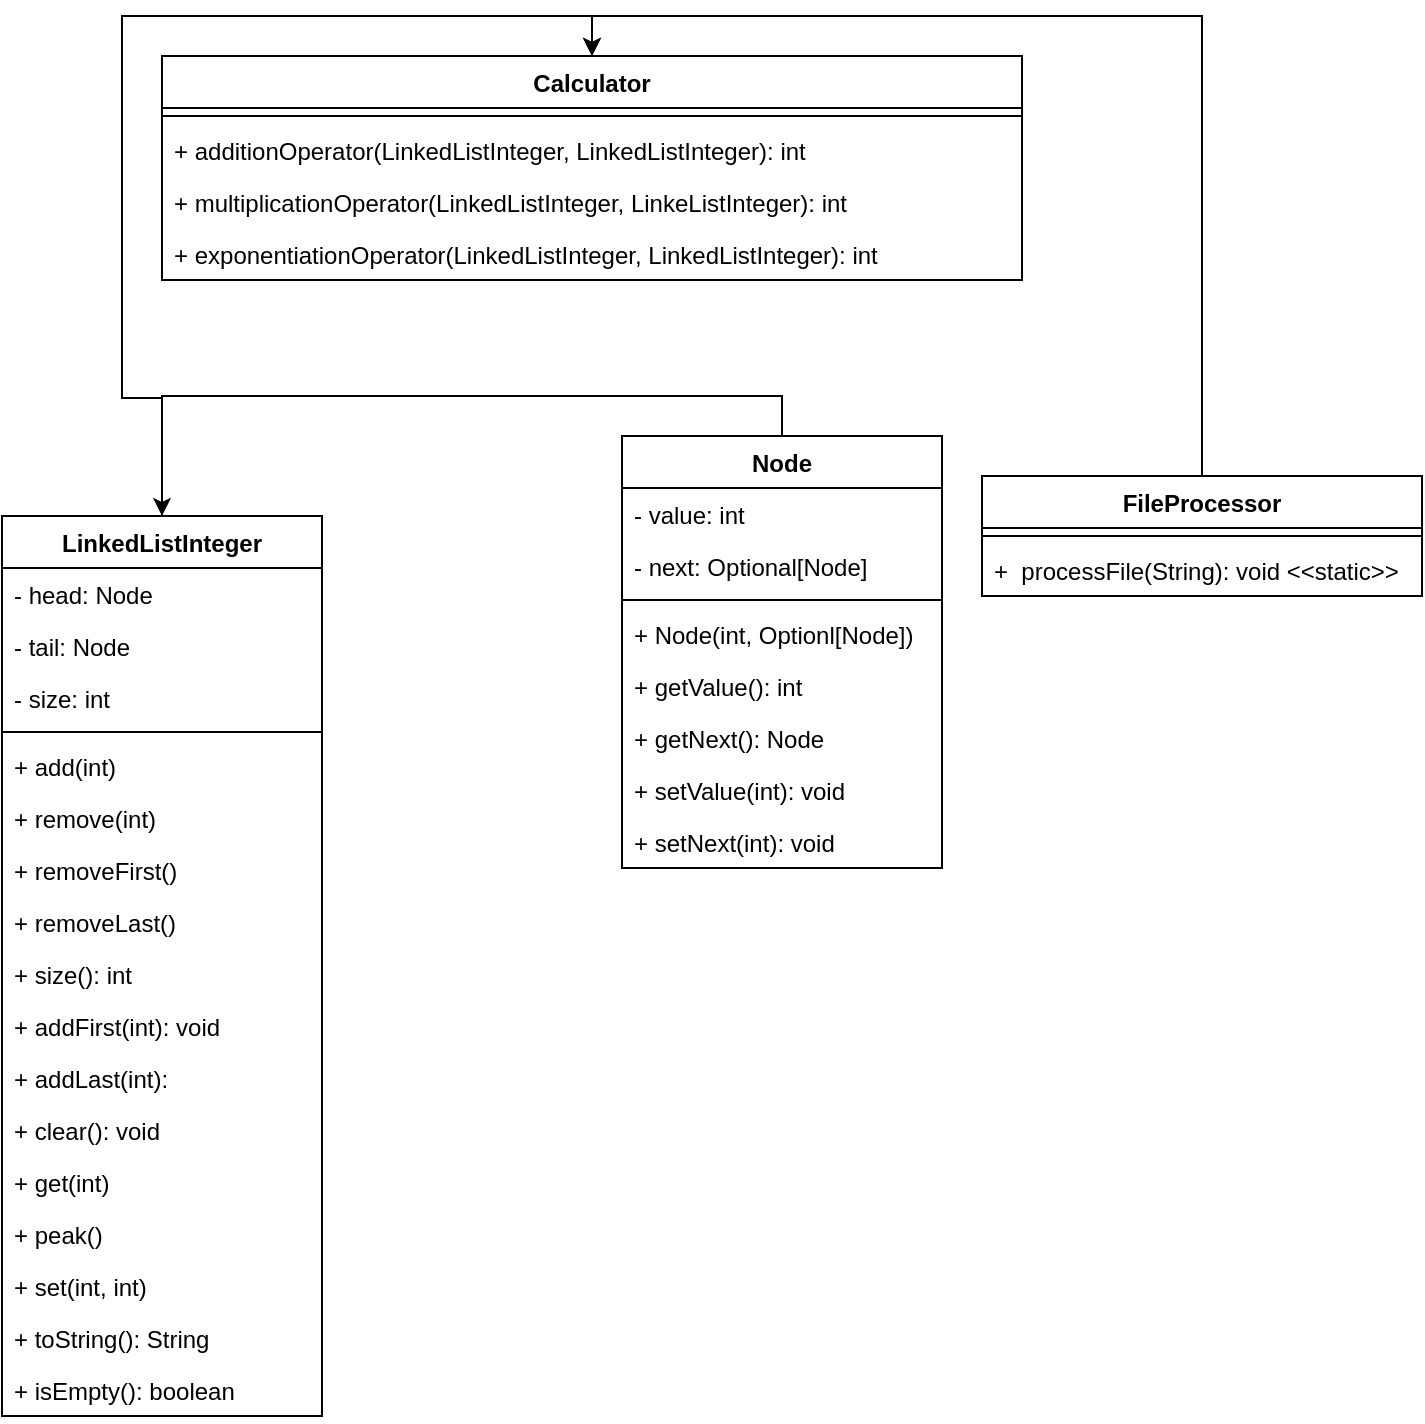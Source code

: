 <mxfile version="20.5.3" type="embed"><diagram name="Page-1" id="fwxXnzf6ZEVrYqUmG_S1"><mxGraphModel dx="1952" dy="2460" grid="1" gridSize="10" guides="1" tooltips="1" connect="1" arrows="1" fold="1" page="1" pageScale="1" pageWidth="850" pageHeight="1100" math="0" shadow="0"><root><mxCell id="0"/><mxCell id="1" parent="0"/><mxCell id="71" style="edgeStyle=orthogonalEdgeStyle;rounded=0;orthogonalLoop=1;jettySize=auto;html=1;exitX=0.5;exitY=0;exitDx=0;exitDy=0;entryX=0.5;entryY=0;entryDx=0;entryDy=0;" parent="1" source="Vil1EoqiKb39Gsy6wKJK-1" target="27" edge="1"><mxGeometry relative="1" as="geometry"/></mxCell><mxCell id="Vil1EoqiKb39Gsy6wKJK-1" value="LinkedListInteger" style="swimlane;fontStyle=1;align=center;verticalAlign=top;childLayout=stackLayout;horizontal=1;startSize=26;horizontalStack=0;resizeParent=1;resizeParentMax=0;resizeLast=0;collapsible=1;marginBottom=0;" parent="1" vertex="1"><mxGeometry x="180" y="290" width="160" height="450" as="geometry"/></mxCell><mxCell id="Vil1EoqiKb39Gsy6wKJK-2" value="- head: Node" style="text;strokeColor=none;fillColor=none;align=left;verticalAlign=top;spacingLeft=4;spacingRight=4;overflow=hidden;rotatable=0;points=[[0,0.5],[1,0.5]];portConstraint=eastwest;" parent="Vil1EoqiKb39Gsy6wKJK-1" vertex="1"><mxGeometry y="26" width="160" height="26" as="geometry"/></mxCell><mxCell id="2" value="- tail: Node" style="text;strokeColor=none;fillColor=none;align=left;verticalAlign=top;spacingLeft=4;spacingRight=4;overflow=hidden;rotatable=0;points=[[0,0.5],[1,0.5]];portConstraint=eastwest;" parent="Vil1EoqiKb39Gsy6wKJK-1" vertex="1"><mxGeometry y="52" width="160" height="26" as="geometry"/></mxCell><mxCell id="3" value="- size: int" style="text;strokeColor=none;fillColor=none;align=left;verticalAlign=top;spacingLeft=4;spacingRight=4;overflow=hidden;rotatable=0;points=[[0,0.5],[1,0.5]];portConstraint=eastwest;" parent="Vil1EoqiKb39Gsy6wKJK-1" vertex="1"><mxGeometry y="78" width="160" height="26" as="geometry"/></mxCell><mxCell id="Vil1EoqiKb39Gsy6wKJK-3" value="" style="line;strokeWidth=1;fillColor=none;align=left;verticalAlign=middle;spacingTop=-1;spacingLeft=3;spacingRight=3;rotatable=0;labelPosition=right;points=[];portConstraint=eastwest;strokeColor=inherit;" parent="Vil1EoqiKb39Gsy6wKJK-1" vertex="1"><mxGeometry y="104" width="160" height="8" as="geometry"/></mxCell><mxCell id="Vil1EoqiKb39Gsy6wKJK-4" value="+ add(int)" style="text;strokeColor=none;fillColor=none;align=left;verticalAlign=top;spacingLeft=4;spacingRight=4;overflow=hidden;rotatable=0;points=[[0,0.5],[1,0.5]];portConstraint=eastwest;" parent="Vil1EoqiKb39Gsy6wKJK-1" vertex="1"><mxGeometry y="112" width="160" height="26" as="geometry"/></mxCell><mxCell id="5" value="+ remove(int)" style="text;strokeColor=none;fillColor=none;align=left;verticalAlign=top;spacingLeft=4;spacingRight=4;overflow=hidden;rotatable=0;points=[[0,0.5],[1,0.5]];portConstraint=eastwest;" parent="Vil1EoqiKb39Gsy6wKJK-1" vertex="1"><mxGeometry y="138" width="160" height="26" as="geometry"/></mxCell><mxCell id="16" value="+ removeFirst()" style="text;strokeColor=none;fillColor=none;align=left;verticalAlign=top;spacingLeft=4;spacingRight=4;overflow=hidden;rotatable=0;points=[[0,0.5],[1,0.5]];portConstraint=eastwest;" parent="Vil1EoqiKb39Gsy6wKJK-1" vertex="1"><mxGeometry y="164" width="160" height="26" as="geometry"/></mxCell><mxCell id="17" value="+ removeLast()" style="text;strokeColor=none;fillColor=none;align=left;verticalAlign=top;spacingLeft=4;spacingRight=4;overflow=hidden;rotatable=0;points=[[0,0.5],[1,0.5]];portConstraint=eastwest;" parent="Vil1EoqiKb39Gsy6wKJK-1" vertex="1"><mxGeometry y="190" width="160" height="26" as="geometry"/></mxCell><mxCell id="6" value="+ size(): int" style="text;strokeColor=none;fillColor=none;align=left;verticalAlign=top;spacingLeft=4;spacingRight=4;overflow=hidden;rotatable=0;points=[[0,0.5],[1,0.5]];portConstraint=eastwest;" parent="Vil1EoqiKb39Gsy6wKJK-1" vertex="1"><mxGeometry y="216" width="160" height="26" as="geometry"/></mxCell><mxCell id="7" value="+ addFirst(int): void" style="text;strokeColor=none;fillColor=none;align=left;verticalAlign=top;spacingLeft=4;spacingRight=4;overflow=hidden;rotatable=0;points=[[0,0.5],[1,0.5]];portConstraint=eastwest;" parent="Vil1EoqiKb39Gsy6wKJK-1" vertex="1"><mxGeometry y="242" width="160" height="26" as="geometry"/></mxCell><mxCell id="10" value="+ addLast(int):" style="text;strokeColor=none;fillColor=none;align=left;verticalAlign=top;spacingLeft=4;spacingRight=4;overflow=hidden;rotatable=0;points=[[0,0.5],[1,0.5]];portConstraint=eastwest;" parent="Vil1EoqiKb39Gsy6wKJK-1" vertex="1"><mxGeometry y="268" width="160" height="26" as="geometry"/></mxCell><mxCell id="12" value="+ clear(): void" style="text;strokeColor=none;fillColor=none;align=left;verticalAlign=top;spacingLeft=4;spacingRight=4;overflow=hidden;rotatable=0;points=[[0,0.5],[1,0.5]];portConstraint=eastwest;" parent="Vil1EoqiKb39Gsy6wKJK-1" vertex="1"><mxGeometry y="294" width="160" height="26" as="geometry"/></mxCell><mxCell id="13" value="+ get(int)" style="text;strokeColor=none;fillColor=none;align=left;verticalAlign=top;spacingLeft=4;spacingRight=4;overflow=hidden;rotatable=0;points=[[0,0.5],[1,0.5]];portConstraint=eastwest;" parent="Vil1EoqiKb39Gsy6wKJK-1" vertex="1"><mxGeometry y="320" width="160" height="26" as="geometry"/></mxCell><mxCell id="14" value="+ peak()" style="text;strokeColor=none;fillColor=none;align=left;verticalAlign=top;spacingLeft=4;spacingRight=4;overflow=hidden;rotatable=0;points=[[0,0.5],[1,0.5]];portConstraint=eastwest;" parent="Vil1EoqiKb39Gsy6wKJK-1" vertex="1"><mxGeometry y="346" width="160" height="26" as="geometry"/></mxCell><mxCell id="15" value="+ set(int, int)" style="text;strokeColor=none;fillColor=none;align=left;verticalAlign=top;spacingLeft=4;spacingRight=4;overflow=hidden;rotatable=0;points=[[0,0.5],[1,0.5]];portConstraint=eastwest;" parent="Vil1EoqiKb39Gsy6wKJK-1" vertex="1"><mxGeometry y="372" width="160" height="26" as="geometry"/></mxCell><mxCell id="34" value="+ toString(): String" style="text;strokeColor=none;fillColor=none;align=left;verticalAlign=top;spacingLeft=4;spacingRight=4;overflow=hidden;rotatable=0;points=[[0,0.5],[1,0.5]];portConstraint=eastwest;" parent="Vil1EoqiKb39Gsy6wKJK-1" vertex="1"><mxGeometry y="398" width="160" height="26" as="geometry"/></mxCell><mxCell id="73" value="+ isEmpty(): boolean" style="text;strokeColor=none;fillColor=none;align=left;verticalAlign=top;spacingLeft=4;spacingRight=4;overflow=hidden;rotatable=0;points=[[0,0.5],[1,0.5]];portConstraint=eastwest;" parent="Vil1EoqiKb39Gsy6wKJK-1" vertex="1"><mxGeometry y="424" width="160" height="26" as="geometry"/></mxCell><mxCell id="72" style="edgeStyle=orthogonalEdgeStyle;rounded=0;orthogonalLoop=1;jettySize=auto;html=1;exitX=0.5;exitY=0;exitDx=0;exitDy=0;entryX=0.5;entryY=0;entryDx=0;entryDy=0;" parent="1" source="18" target="Vil1EoqiKb39Gsy6wKJK-1" edge="1"><mxGeometry relative="1" as="geometry"/></mxCell><mxCell id="18" value="Node" style="swimlane;fontStyle=1;align=center;verticalAlign=top;childLayout=stackLayout;horizontal=1;startSize=26;horizontalStack=0;resizeParent=1;resizeParentMax=0;resizeLast=0;collapsible=1;marginBottom=0;" parent="1" vertex="1"><mxGeometry x="490" y="250" width="160" height="216" as="geometry"/></mxCell><mxCell id="19" value="- value: int" style="text;strokeColor=none;fillColor=none;align=left;verticalAlign=top;spacingLeft=4;spacingRight=4;overflow=hidden;rotatable=0;points=[[0,0.5],[1,0.5]];portConstraint=eastwest;" parent="18" vertex="1"><mxGeometry y="26" width="160" height="26" as="geometry"/></mxCell><mxCell id="22" value="- next: Optional[Node]" style="text;strokeColor=none;fillColor=none;align=left;verticalAlign=top;spacingLeft=4;spacingRight=4;overflow=hidden;rotatable=0;points=[[0,0.5],[1,0.5]];portConstraint=eastwest;" parent="18" vertex="1"><mxGeometry y="52" width="160" height="26" as="geometry"/></mxCell><mxCell id="20" value="" style="line;strokeWidth=1;fillColor=none;align=left;verticalAlign=middle;spacingTop=-1;spacingLeft=3;spacingRight=3;rotatable=0;labelPosition=right;points=[];portConstraint=eastwest;strokeColor=inherit;" parent="18" vertex="1"><mxGeometry y="78" width="160" height="8" as="geometry"/></mxCell><mxCell id="21" value="+ Node(int, Optionl[Node])" style="text;strokeColor=none;fillColor=none;align=left;verticalAlign=top;spacingLeft=4;spacingRight=4;overflow=hidden;rotatable=0;points=[[0,0.5],[1,0.5]];portConstraint=eastwest;" parent="18" vertex="1"><mxGeometry y="86" width="160" height="26" as="geometry"/></mxCell><mxCell id="23" value="+ getValue(): int" style="text;strokeColor=none;fillColor=none;align=left;verticalAlign=top;spacingLeft=4;spacingRight=4;overflow=hidden;rotatable=0;points=[[0,0.5],[1,0.5]];portConstraint=eastwest;" parent="18" vertex="1"><mxGeometry y="112" width="160" height="26" as="geometry"/></mxCell><mxCell id="24" value="+ getNext(): Node" style="text;strokeColor=none;fillColor=none;align=left;verticalAlign=top;spacingLeft=4;spacingRight=4;overflow=hidden;rotatable=0;points=[[0,0.5],[1,0.5]];portConstraint=eastwest;" parent="18" vertex="1"><mxGeometry y="138" width="160" height="26" as="geometry"/></mxCell><mxCell id="25" value="+ setValue(int): void" style="text;strokeColor=none;fillColor=none;align=left;verticalAlign=top;spacingLeft=4;spacingRight=4;overflow=hidden;rotatable=0;points=[[0,0.5],[1,0.5]];portConstraint=eastwest;" parent="18" vertex="1"><mxGeometry y="164" width="160" height="26" as="geometry"/></mxCell><mxCell id="26" value="+ setNext(int): void" style="text;strokeColor=none;fillColor=none;align=left;verticalAlign=top;spacingLeft=4;spacingRight=4;overflow=hidden;rotatable=0;points=[[0,0.5],[1,0.5]];portConstraint=eastwest;" parent="18" vertex="1"><mxGeometry y="190" width="160" height="26" as="geometry"/></mxCell><mxCell id="27" value="Calculator" style="swimlane;fontStyle=1;align=center;verticalAlign=top;childLayout=stackLayout;horizontal=1;startSize=26;horizontalStack=0;resizeParent=1;resizeParentMax=0;resizeLast=0;collapsible=1;marginBottom=0;" parent="1" vertex="1"><mxGeometry x="260" y="60" width="430" height="112" as="geometry"/></mxCell><mxCell id="29" value="" style="line;strokeWidth=1;fillColor=none;align=left;verticalAlign=middle;spacingTop=-1;spacingLeft=3;spacingRight=3;rotatable=0;labelPosition=right;points=[];portConstraint=eastwest;strokeColor=inherit;" parent="27" vertex="1"><mxGeometry y="26" width="430" height="8" as="geometry"/></mxCell><mxCell id="30" value="+ additionOperator(LinkedListInteger, LinkedListInteger): int" style="text;strokeColor=none;fillColor=none;align=left;verticalAlign=top;spacingLeft=4;spacingRight=4;overflow=hidden;rotatable=0;points=[[0,0.5],[1,0.5]];portConstraint=eastwest;" parent="27" vertex="1"><mxGeometry y="34" width="430" height="26" as="geometry"/></mxCell><mxCell id="31" value="+ multiplicationOperator(LinkedListInteger, LinkeListInteger): int" style="text;strokeColor=none;fillColor=none;align=left;verticalAlign=top;spacingLeft=4;spacingRight=4;overflow=hidden;rotatable=0;points=[[0,0.5],[1,0.5]];portConstraint=eastwest;" parent="27" vertex="1"><mxGeometry y="60" width="430" height="26" as="geometry"/></mxCell><mxCell id="32" value="+ exponentiationOperator(LinkedListInteger, LinkedListInteger): int" style="text;strokeColor=none;fillColor=none;align=left;verticalAlign=top;spacingLeft=4;spacingRight=4;overflow=hidden;rotatable=0;points=[[0,0.5],[1,0.5]];portConstraint=eastwest;" parent="27" vertex="1"><mxGeometry y="86" width="430" height="26" as="geometry"/></mxCell><mxCell id="78" style="edgeStyle=orthogonalEdgeStyle;rounded=0;orthogonalLoop=1;jettySize=auto;html=1;exitX=0.5;exitY=0;exitDx=0;exitDy=0;entryX=0.5;entryY=0;entryDx=0;entryDy=0;" edge="1" parent="1" source="74" target="27"><mxGeometry relative="1" as="geometry"/></mxCell><mxCell id="74" value="FileProcessor" style="swimlane;fontStyle=1;align=center;verticalAlign=top;childLayout=stackLayout;horizontal=1;startSize=26;horizontalStack=0;resizeParent=1;resizeParentMax=0;resizeLast=0;collapsible=1;marginBottom=0;" vertex="1" parent="1"><mxGeometry x="670" y="270" width="220" height="60" as="geometry"/></mxCell><mxCell id="76" value="" style="line;strokeWidth=1;fillColor=none;align=left;verticalAlign=middle;spacingTop=-1;spacingLeft=3;spacingRight=3;rotatable=0;labelPosition=right;points=[];portConstraint=eastwest;strokeColor=inherit;" vertex="1" parent="74"><mxGeometry y="26" width="220" height="8" as="geometry"/></mxCell><mxCell id="77" value="+  processFile(String): void &lt;&lt;static&gt;&gt;" style="text;strokeColor=none;fillColor=none;align=left;verticalAlign=top;spacingLeft=4;spacingRight=4;overflow=hidden;rotatable=0;points=[[0,0.5],[1,0.5]];portConstraint=eastwest;" vertex="1" parent="74"><mxGeometry y="34" width="220" height="26" as="geometry"/></mxCell></root></mxGraphModel></diagram></mxfile>